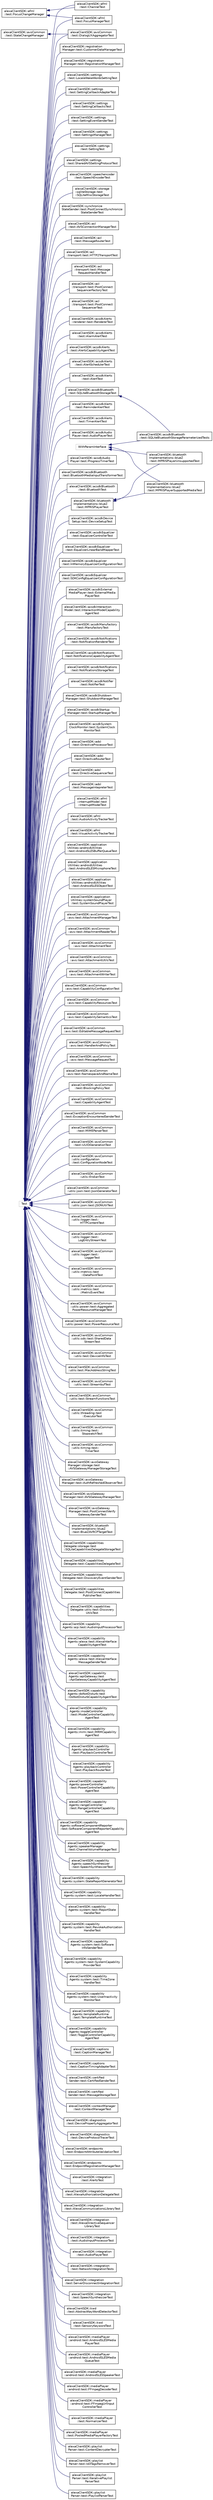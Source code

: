 digraph "Graphical Class Hierarchy"
{
  edge [fontname="Helvetica",fontsize="10",labelfontname="Helvetica",labelfontsize="10"];
  node [fontname="Helvetica",fontsize="10",shape=record];
  rankdir="LR";
  Node888 [label="alexaClientSDK::afml\l::test::FocusChangeManager",height=0.2,width=0.4,color="black", fillcolor="white", style="filled",URL="$classalexa_client_s_d_k_1_1afml_1_1test_1_1_focus_change_manager.html",tooltip="Manages testing focus changes. "];
  Node888 -> Node119 [dir="back",color="midnightblue",fontsize="10",style="solid",fontname="Helvetica"];
  Node119 [label="alexaClientSDK::afml\l::test::ChannelTest",height=0.2,width=0.4,color="black", fillcolor="white", style="filled",URL="$classalexa_client_s_d_k_1_1afml_1_1test_1_1_channel_test.html",tooltip="Test fixture for testing Channel. "];
  Node888 -> Node120 [dir="back",color="midnightblue",fontsize="10",style="solid",fontname="Helvetica"];
  Node120 [label="alexaClientSDK::afml\l::test::FocusManagerTest",height=0.2,width=0.4,color="black", fillcolor="white", style="filled",URL="$classalexa_client_s_d_k_1_1afml_1_1test_1_1_focus_manager_test.html",tooltip="Test fixture for testing FocusManager. "];
  Node308 [label="alexaClientSDK::avsCommon\l::test::StateChangeManager",height=0.2,width=0.4,color="black", fillcolor="white", style="filled",URL="$classalexa_client_s_d_k_1_1avs_common_1_1test_1_1_state_change_manager.html",tooltip="Manages testing state changes. "];
  Node308 -> Node140 [dir="back",color="midnightblue",fontsize="10",style="solid",fontname="Helvetica"];
  Node140 [label="alexaClientSDK::avsCommon\l::test::DialogUXAggregatorTest",height=0.2,width=0.4,color="black", fillcolor="white", style="filled",URL="$classalexa_client_s_d_k_1_1avs_common_1_1test_1_1_dialog_u_x_aggregator_test.html",tooltip="Test fixture for testing DialogUXStateAggregator. "];
  Node79 [label="Test",height=0.2,width=0.4,color="grey75", fillcolor="white", style="filled"];
  Node79 -> Node80 [dir="back",color="midnightblue",fontsize="10",style="solid",fontname="Helvetica"];
  Node80 [label="alexaClientSDK::acl\l::test::AVSConnectionManagerTest",height=0.2,width=0.4,color="black", fillcolor="white", style="filled",URL="$classalexa_client_s_d_k_1_1acl_1_1test_1_1_a_v_s_connection_manager_test.html",tooltip="Test harness for AVSConnectionManager class. "];
  Node79 -> Node81 [dir="back",color="midnightblue",fontsize="10",style="solid",fontname="Helvetica"];
  Node81 [label="alexaClientSDK::acl\l::test::MessageRouterTest",height=0.2,width=0.4,color="black", fillcolor="white", style="filled",URL="$classalexa_client_s_d_k_1_1acl_1_1test_1_1_message_router_test.html"];
  Node79 -> Node82 [dir="back",color="midnightblue",fontsize="10",style="solid",fontname="Helvetica"];
  Node82 [label="alexaClientSDK::acl\l::transport::test::HTTP2TransportTest",height=0.2,width=0.4,color="black", fillcolor="white", style="filled",URL="$classalexa_client_s_d_k_1_1acl_1_1transport_1_1test_1_1_h_t_t_p2_transport_test.html",tooltip="Test harness for HTTP2Transport class. "];
  Node79 -> Node83 [dir="back",color="midnightblue",fontsize="10",style="solid",fontname="Helvetica"];
  Node83 [label="alexaClientSDK::acl\l::transport::test::Message\lRequestHandlerTest",height=0.2,width=0.4,color="black", fillcolor="white", style="filled",URL="$classalexa_client_s_d_k_1_1acl_1_1transport_1_1test_1_1_message_request_handler_test.html"];
  Node79 -> Node84 [dir="back",color="midnightblue",fontsize="10",style="solid",fontname="Helvetica"];
  Node84 [label="alexaClientSDK::acl\l::transport::test::PostConnect\lSequencerFactoryTest",height=0.2,width=0.4,color="black", fillcolor="white", style="filled",URL="$classalexa_client_s_d_k_1_1acl_1_1transport_1_1test_1_1_post_connect_sequencer_factory_test.html"];
  Node79 -> Node85 [dir="back",color="midnightblue",fontsize="10",style="solid",fontname="Helvetica"];
  Node85 [label="alexaClientSDK::acl\l::transport::test::PostConnect\lSequencerTest",height=0.2,width=0.4,color="black", fillcolor="white", style="filled",URL="$classalexa_client_s_d_k_1_1acl_1_1transport_1_1test_1_1_post_connect_sequencer_test.html"];
  Node79 -> Node86 [dir="back",color="midnightblue",fontsize="10",style="solid",fontname="Helvetica"];
  Node86 [label="alexaClientSDK::acsdkAlerts\l::renderer::test::RendererTest",height=0.2,width=0.4,color="black", fillcolor="white", style="filled",URL="$classalexa_client_s_d_k_1_1acsdk_alerts_1_1renderer_1_1test_1_1_renderer_test.html"];
  Node79 -> Node87 [dir="back",color="midnightblue",fontsize="10",style="solid",fontname="Helvetica"];
  Node87 [label="alexaClientSDK::acsdkAlerts\l::test::AlarmAlertTest",height=0.2,width=0.4,color="black", fillcolor="white", style="filled",URL="$classalexa_client_s_d_k_1_1acsdk_alerts_1_1test_1_1_alarm_alert_test.html"];
  Node79 -> Node88 [dir="back",color="midnightblue",fontsize="10",style="solid",fontname="Helvetica"];
  Node88 [label="alexaClientSDK::acsdkAlerts\l::test::AlertsCapabilityAgentTest",height=0.2,width=0.4,color="black", fillcolor="white", style="filled",URL="$classalexa_client_s_d_k_1_1acsdk_alerts_1_1test_1_1_alerts_capability_agent_test.html"];
  Node79 -> Node89 [dir="back",color="midnightblue",fontsize="10",style="solid",fontname="Helvetica"];
  Node89 [label="alexaClientSDK::acsdkAlerts\l::test::AlertSchedulerTest",height=0.2,width=0.4,color="black", fillcolor="white", style="filled",URL="$classalexa_client_s_d_k_1_1acsdk_alerts_1_1test_1_1_alert_scheduler_test.html"];
  Node79 -> Node90 [dir="back",color="midnightblue",fontsize="10",style="solid",fontname="Helvetica"];
  Node90 [label="alexaClientSDK::acsdkAlerts\l::test::AlertTest",height=0.2,width=0.4,color="black", fillcolor="white", style="filled",URL="$classalexa_client_s_d_k_1_1acsdk_alerts_1_1test_1_1_alert_test.html"];
  Node79 -> Node91 [dir="back",color="midnightblue",fontsize="10",style="solid",fontname="Helvetica"];
  Node91 [label="alexaClientSDK::acsdkAlerts\l::test::ReminderAlertTest",height=0.2,width=0.4,color="black", fillcolor="white", style="filled",URL="$classalexa_client_s_d_k_1_1acsdk_alerts_1_1test_1_1_reminder_alert_test.html"];
  Node79 -> Node92 [dir="back",color="midnightblue",fontsize="10",style="solid",fontname="Helvetica"];
  Node92 [label="alexaClientSDK::acsdkAlerts\l::test::TimerAlertTest",height=0.2,width=0.4,color="black", fillcolor="white", style="filled",URL="$classalexa_client_s_d_k_1_1acsdk_alerts_1_1test_1_1_timer_alert_test.html"];
  Node79 -> Node93 [dir="back",color="midnightblue",fontsize="10",style="solid",fontname="Helvetica"];
  Node93 [label="alexaClientSDK::acsdkAudio\lPlayer::test::AudioPlayerTest",height=0.2,width=0.4,color="black", fillcolor="white", style="filled",URL="$classalexa_client_s_d_k_1_1acsdk_audio_player_1_1test_1_1_audio_player_test.html"];
  Node79 -> Node94 [dir="back",color="midnightblue",fontsize="10",style="solid",fontname="Helvetica"];
  Node94 [label="alexaClientSDK::acsdkAudio\lPlayer::test::ProgressTimerTest",height=0.2,width=0.4,color="black", fillcolor="white", style="filled",URL="$classalexa_client_s_d_k_1_1acsdk_audio_player_1_1test_1_1_progress_timer_test.html"];
  Node79 -> Node95 [dir="back",color="midnightblue",fontsize="10",style="solid",fontname="Helvetica"];
  Node95 [label="alexaClientSDK::acsdkBluetooth\l::test::BluetoothMediaInputTransformerTest",height=0.2,width=0.4,color="black", fillcolor="white", style="filled",URL="$classalexa_client_s_d_k_1_1acsdk_bluetooth_1_1test_1_1_bluetooth_media_input_transformer_test.html"];
  Node79 -> Node96 [dir="back",color="midnightblue",fontsize="10",style="solid",fontname="Helvetica"];
  Node96 [label="alexaClientSDK::acsdkBluetooth\l::test::BluetoothTest",height=0.2,width=0.4,color="black", fillcolor="white", style="filled",URL="$classalexa_client_s_d_k_1_1acsdk_bluetooth_1_1test_1_1_bluetooth_test.html"];
  Node79 -> Node97 [dir="back",color="midnightblue",fontsize="10",style="solid",fontname="Helvetica"];
  Node97 [label="alexaClientSDK::acsdkBluetooth\l::test::SQLiteBluetoothStorageTest",height=0.2,width=0.4,color="black", fillcolor="white", style="filled",URL="$classalexa_client_s_d_k_1_1acsdk_bluetooth_1_1test_1_1_s_q_lite_bluetooth_storage_test.html"];
  Node97 -> Node0 [dir="back",color="midnightblue",fontsize="10",style="solid",fontname="Helvetica"];
  Node0 [label="alexaClientSDK::acsdkBluetooth\l::test::SQLiteBluetoothStorageParameterizedTests",height=0.2,width=0.4,color="black", fillcolor="white", style="filled",URL="$classalexa_client_s_d_k_1_1acsdk_bluetooth_1_1test_1_1_s_q_lite_bluetooth_storage_parameterized_tests.html",tooltip="Parameterized tests to test both migrated and newly created databases. "];
  Node79 -> Node98 [dir="back",color="midnightblue",fontsize="10",style="solid",fontname="Helvetica"];
  Node98 [label="alexaClientSDK::acsdkDevice\lSetup::test::DeviceSetupTest",height=0.2,width=0.4,color="black", fillcolor="white", style="filled",URL="$classalexa_client_s_d_k_1_1acsdk_device_setup_1_1test_1_1_device_setup_test.html"];
  Node79 -> Node99 [dir="back",color="midnightblue",fontsize="10",style="solid",fontname="Helvetica"];
  Node99 [label="alexaClientSDK::acsdkEqualizer\l::test::EqualizerControllerTest",height=0.2,width=0.4,color="black", fillcolor="white", style="filled",URL="$classalexa_client_s_d_k_1_1acsdk_equalizer_1_1test_1_1_equalizer_controller_test.html"];
  Node79 -> Node100 [dir="back",color="midnightblue",fontsize="10",style="solid",fontname="Helvetica"];
  Node100 [label="alexaClientSDK::acsdkEqualizer\l::test::EqualizerLinearBandMapperTest",height=0.2,width=0.4,color="black", fillcolor="white", style="filled",URL="$classalexa_client_s_d_k_1_1acsdk_equalizer_1_1test_1_1_equalizer_linear_band_mapper_test.html"];
  Node79 -> Node101 [dir="back",color="midnightblue",fontsize="10",style="solid",fontname="Helvetica"];
  Node101 [label="alexaClientSDK::acsdkEqualizer\l::test::InMemoryEqualizerConfigurationTest",height=0.2,width=0.4,color="black", fillcolor="white", style="filled",URL="$classalexa_client_s_d_k_1_1acsdk_equalizer_1_1test_1_1_in_memory_equalizer_configuration_test.html"];
  Node79 -> Node102 [dir="back",color="midnightblue",fontsize="10",style="solid",fontname="Helvetica"];
  Node102 [label="alexaClientSDK::acsdkEqualizer\l::test::SDKConfigEqualizerConfigurationTest",height=0.2,width=0.4,color="black", fillcolor="white", style="filled",URL="$classalexa_client_s_d_k_1_1acsdk_equalizer_1_1test_1_1_s_d_k_config_equalizer_configuration_test.html"];
  Node79 -> Node103 [dir="back",color="midnightblue",fontsize="10",style="solid",fontname="Helvetica"];
  Node103 [label="alexaClientSDK::acsdkExternal\lMediaPlayer::test::ExternalMedia\lPlayerTest",height=0.2,width=0.4,color="black", fillcolor="white", style="filled",URL="$classalexa_client_s_d_k_1_1acsdk_external_media_player_1_1test_1_1_external_media_player_test.html"];
  Node79 -> Node104 [dir="back",color="midnightblue",fontsize="10",style="solid",fontname="Helvetica"];
  Node104 [label="alexaClientSDK::acsdkInteraction\lModel::test::InteractionModelCapability\lAgentTest",height=0.2,width=0.4,color="black", fillcolor="white", style="filled",URL="$classalexa_client_s_d_k_1_1acsdk_interaction_model_1_1test_1_1_interaction_model_capability_agent_test.html",tooltip="Test harness for InteractionModelCapabilityAgent class. "];
  Node79 -> Node105 [dir="back",color="midnightblue",fontsize="10",style="solid",fontname="Helvetica"];
  Node105 [label="alexaClientSDK::acsdkManufactory\l::test::ManufactoryTest",height=0.2,width=0.4,color="black", fillcolor="white", style="filled",URL="$classalexa_client_s_d_k_1_1acsdk_manufactory_1_1test_1_1_manufactory_test.html"];
  Node79 -> Node106 [dir="back",color="midnightblue",fontsize="10",style="solid",fontname="Helvetica"];
  Node106 [label="alexaClientSDK::acsdkNotifications\l::test::NotificationRendererTest",height=0.2,width=0.4,color="black", fillcolor="white", style="filled",URL="$classalexa_client_s_d_k_1_1acsdk_notifications_1_1test_1_1_notification_renderer_test.html"];
  Node79 -> Node107 [dir="back",color="midnightblue",fontsize="10",style="solid",fontname="Helvetica"];
  Node107 [label="alexaClientSDK::acsdkNotifications\l::test::NotificationsCapabilityAgentTest",height=0.2,width=0.4,color="black", fillcolor="white", style="filled",URL="$classalexa_client_s_d_k_1_1acsdk_notifications_1_1test_1_1_notifications_capability_agent_test.html"];
  Node79 -> Node108 [dir="back",color="midnightblue",fontsize="10",style="solid",fontname="Helvetica"];
  Node108 [label="alexaClientSDK::acsdkNotifications\l::test::NotificationsStorageTest",height=0.2,width=0.4,color="black", fillcolor="white", style="filled",URL="$classalexa_client_s_d_k_1_1acsdk_notifications_1_1test_1_1_notifications_storage_test.html"];
  Node79 -> Node109 [dir="back",color="midnightblue",fontsize="10",style="solid",fontname="Helvetica"];
  Node109 [label="alexaClientSDK::acsdkNotifier\l::test::NotifierTest",height=0.2,width=0.4,color="black", fillcolor="white", style="filled",URL="$classalexa_client_s_d_k_1_1acsdk_notifier_1_1test_1_1_notifier_test.html"];
  Node79 -> Node110 [dir="back",color="midnightblue",fontsize="10",style="solid",fontname="Helvetica"];
  Node110 [label="alexaClientSDK::acsdkShutdown\lManager::test::ShutdownManagerTest",height=0.2,width=0.4,color="black", fillcolor="white", style="filled",URL="$classalexa_client_s_d_k_1_1acsdk_shutdown_manager_1_1test_1_1_shutdown_manager_test.html"];
  Node79 -> Node111 [dir="back",color="midnightblue",fontsize="10",style="solid",fontname="Helvetica"];
  Node111 [label="alexaClientSDK::acsdkStartup\lManager::test::StartupManagerTest",height=0.2,width=0.4,color="black", fillcolor="white", style="filled",URL="$classalexa_client_s_d_k_1_1acsdk_startup_manager_1_1test_1_1_startup_manager_test.html"];
  Node79 -> Node112 [dir="back",color="midnightblue",fontsize="10",style="solid",fontname="Helvetica"];
  Node112 [label="alexaClientSDK::acsdkSystem\lClockMonitor::test::SystemClock\lMonitorTest",height=0.2,width=0.4,color="black", fillcolor="white", style="filled",URL="$classalexa_client_s_d_k_1_1acsdk_system_clock_monitor_1_1test_1_1_system_clock_monitor_test.html"];
  Node79 -> Node113 [dir="back",color="midnightblue",fontsize="10",style="solid",fontname="Helvetica"];
  Node113 [label="alexaClientSDK::adsl\l::test::DirectiveProcessorTest",height=0.2,width=0.4,color="black", fillcolor="white", style="filled",URL="$classalexa_client_s_d_k_1_1adsl_1_1test_1_1_directive_processor_test.html"];
  Node79 -> Node114 [dir="back",color="midnightblue",fontsize="10",style="solid",fontname="Helvetica"];
  Node114 [label="alexaClientSDK::adsl\l::test::DirectiveRouterTest",height=0.2,width=0.4,color="black", fillcolor="white", style="filled",URL="$classalexa_client_s_d_k_1_1adsl_1_1test_1_1_directive_router_test.html"];
  Node79 -> Node115 [dir="back",color="midnightblue",fontsize="10",style="solid",fontname="Helvetica"];
  Node115 [label="alexaClientSDK::adsl\l::test::DirectiveSequencerTest",height=0.2,width=0.4,color="black", fillcolor="white", style="filled",URL="$classalexa_client_s_d_k_1_1adsl_1_1test_1_1_directive_sequencer_test.html",tooltip="DirectiveSequencerTest. "];
  Node79 -> Node116 [dir="back",color="midnightblue",fontsize="10",style="solid",fontname="Helvetica"];
  Node116 [label="alexaClientSDK::adsl\l::test::MessageIntepreterTest",height=0.2,width=0.4,color="black", fillcolor="white", style="filled",URL="$classalexa_client_s_d_k_1_1adsl_1_1test_1_1_message_intepreter_test.html"];
  Node79 -> Node117 [dir="back",color="midnightblue",fontsize="10",style="solid",fontname="Helvetica"];
  Node117 [label="alexaClientSDK::afml\l::interruptModel::test\l::InterruptModelTest",height=0.2,width=0.4,color="black", fillcolor="white", style="filled",URL="$classalexa_client_s_d_k_1_1afml_1_1interrupt_model_1_1test_1_1_interrupt_model_test.html"];
  Node79 -> Node118 [dir="back",color="midnightblue",fontsize="10",style="solid",fontname="Helvetica"];
  Node118 [label="alexaClientSDK::afml\l::test::AudioActivityTrackerTest",height=0.2,width=0.4,color="black", fillcolor="white", style="filled",URL="$classalexa_client_s_d_k_1_1afml_1_1test_1_1_audio_activity_tracker_test.html"];
  Node79 -> Node119 [dir="back",color="midnightblue",fontsize="10",style="solid",fontname="Helvetica"];
  Node79 -> Node120 [dir="back",color="midnightblue",fontsize="10",style="solid",fontname="Helvetica"];
  Node79 -> Node121 [dir="back",color="midnightblue",fontsize="10",style="solid",fontname="Helvetica"];
  Node121 [label="alexaClientSDK::afml\l::test::VisualActivityTrackerTest",height=0.2,width=0.4,color="black", fillcolor="white", style="filled",URL="$classalexa_client_s_d_k_1_1afml_1_1test_1_1_visual_activity_tracker_test.html",tooltip="Test harness for VisualActivityTrackerTest class. "];
  Node79 -> Node122 [dir="back",color="midnightblue",fontsize="10",style="solid",fontname="Helvetica"];
  Node122 [label="alexaClientSDK::application\lUtilities::androidUtilities\l::test::AndroidSLESBufferQueueTest",height=0.2,width=0.4,color="black", fillcolor="white", style="filled",URL="$classalexa_client_s_d_k_1_1application_utilities_1_1android_utilities_1_1test_1_1_android_s_l_e_s_buffer_queue_test.html"];
  Node79 -> Node123 [dir="back",color="midnightblue",fontsize="10",style="solid",fontname="Helvetica"];
  Node123 [label="alexaClientSDK::application\lUtilities::androidUtilities\l::test::AndroidSLESMicrophoneTest",height=0.2,width=0.4,color="black", fillcolor="white", style="filled",URL="$classalexa_client_s_d_k_1_1application_utilities_1_1android_utilities_1_1test_1_1_android_s_l_e_s_microphone_test.html"];
  Node79 -> Node124 [dir="back",color="midnightblue",fontsize="10",style="solid",fontname="Helvetica"];
  Node124 [label="alexaClientSDK::application\lUtilities::androidUtilities\l::test::AndroidSLESObjectTest",height=0.2,width=0.4,color="black", fillcolor="white", style="filled",URL="$classalexa_client_s_d_k_1_1application_utilities_1_1android_utilities_1_1test_1_1_android_s_l_e_s_object_test.html"];
  Node79 -> Node125 [dir="back",color="midnightblue",fontsize="10",style="solid",fontname="Helvetica"];
  Node125 [label="alexaClientSDK::application\lUtilities::systemSoundPlayer\l::test::SystemSoundPlayerTest",height=0.2,width=0.4,color="black", fillcolor="white", style="filled",URL="$classalexa_client_s_d_k_1_1application_utilities_1_1system_sound_player_1_1test_1_1_system_sound_player_test.html",tooltip="SystemSoundPlayerTest unit tests. "];
  Node79 -> Node126 [dir="back",color="midnightblue",fontsize="10",style="solid",fontname="Helvetica"];
  Node126 [label="alexaClientSDK::avsCommon\l::avs::test::AttachmentManagerTest",height=0.2,width=0.4,color="black", fillcolor="white", style="filled",URL="$classalexa_client_s_d_k_1_1avs_common_1_1avs_1_1test_1_1_attachment_manager_test.html"];
  Node79 -> Node127 [dir="back",color="midnightblue",fontsize="10",style="solid",fontname="Helvetica"];
  Node127 [label="alexaClientSDK::avsCommon\l::avs::test::AttachmentReaderTest",height=0.2,width=0.4,color="black", fillcolor="white", style="filled",URL="$classalexa_client_s_d_k_1_1avs_common_1_1avs_1_1test_1_1_attachment_reader_test.html"];
  Node79 -> Node128 [dir="back",color="midnightblue",fontsize="10",style="solid",fontname="Helvetica"];
  Node128 [label="alexaClientSDK::avsCommon\l::avs::test::AttachmentTest",height=0.2,width=0.4,color="black", fillcolor="white", style="filled",URL="$classalexa_client_s_d_k_1_1avs_common_1_1avs_1_1test_1_1_attachment_test.html"];
  Node79 -> Node129 [dir="back",color="midnightblue",fontsize="10",style="solid",fontname="Helvetica"];
  Node129 [label="alexaClientSDK::avsCommon\l::avs::test::AttachmentUtilsTest",height=0.2,width=0.4,color="black", fillcolor="white", style="filled",URL="$classalexa_client_s_d_k_1_1avs_common_1_1avs_1_1test_1_1_attachment_utils_test.html"];
  Node79 -> Node130 [dir="back",color="midnightblue",fontsize="10",style="solid",fontname="Helvetica"];
  Node130 [label="alexaClientSDK::avsCommon\l::avs::test::AttachmentWriterTest",height=0.2,width=0.4,color="black", fillcolor="white", style="filled",URL="$classalexa_client_s_d_k_1_1avs_common_1_1avs_1_1test_1_1_attachment_writer_test.html"];
  Node79 -> Node131 [dir="back",color="midnightblue",fontsize="10",style="solid",fontname="Helvetica"];
  Node131 [label="alexaClientSDK::avsCommon\l::avs::test::CapabilityConfigurationTest",height=0.2,width=0.4,color="black", fillcolor="white", style="filled",URL="$classalexa_client_s_d_k_1_1avs_common_1_1avs_1_1test_1_1_capability_configuration_test.html"];
  Node79 -> Node132 [dir="back",color="midnightblue",fontsize="10",style="solid",fontname="Helvetica"];
  Node132 [label="alexaClientSDK::avsCommon\l::avs::test::CapabilityResourcesTest",height=0.2,width=0.4,color="black", fillcolor="white", style="filled",URL="$classalexa_client_s_d_k_1_1avs_common_1_1avs_1_1test_1_1_capability_resources_test.html"];
  Node79 -> Node133 [dir="back",color="midnightblue",fontsize="10",style="solid",fontname="Helvetica"];
  Node133 [label="alexaClientSDK::avsCommon\l::avs::test::CapabilitySemanticsTest",height=0.2,width=0.4,color="black", fillcolor="white", style="filled",URL="$classalexa_client_s_d_k_1_1avs_common_1_1avs_1_1test_1_1_capability_semantics_test.html"];
  Node79 -> Node134 [dir="back",color="midnightblue",fontsize="10",style="solid",fontname="Helvetica"];
  Node134 [label="alexaClientSDK::avsCommon\l::avs::test::EditableMessageRequestTest",height=0.2,width=0.4,color="black", fillcolor="white", style="filled",URL="$classalexa_client_s_d_k_1_1avs_common_1_1avs_1_1test_1_1_editable_message_request_test.html"];
  Node79 -> Node135 [dir="back",color="midnightblue",fontsize="10",style="solid",fontname="Helvetica"];
  Node135 [label="alexaClientSDK::avsCommon\l::avs::test::HandlerAndPolicyTest",height=0.2,width=0.4,color="black", fillcolor="white", style="filled",URL="$classalexa_client_s_d_k_1_1avs_common_1_1avs_1_1test_1_1_handler_and_policy_test.html"];
  Node79 -> Node136 [dir="back",color="midnightblue",fontsize="10",style="solid",fontname="Helvetica"];
  Node136 [label="alexaClientSDK::avsCommon\l::avs::test::MessageRequestTest",height=0.2,width=0.4,color="black", fillcolor="white", style="filled",URL="$classalexa_client_s_d_k_1_1avs_common_1_1avs_1_1test_1_1_message_request_test.html"];
  Node79 -> Node137 [dir="back",color="midnightblue",fontsize="10",style="solid",fontname="Helvetica"];
  Node137 [label="alexaClientSDK::avsCommon\l::avs::test::NamespaceAndNameTest",height=0.2,width=0.4,color="black", fillcolor="white", style="filled",URL="$classalexa_client_s_d_k_1_1avs_common_1_1avs_1_1test_1_1_namespace_and_name_test.html",tooltip="NamespaceAndNameTest. "];
  Node79 -> Node138 [dir="back",color="midnightblue",fontsize="10",style="solid",fontname="Helvetica"];
  Node138 [label="alexaClientSDK::avsCommon\l::test::BlockingPolicyTest",height=0.2,width=0.4,color="black", fillcolor="white", style="filled",URL="$classalexa_client_s_d_k_1_1avs_common_1_1test_1_1_blocking_policy_test.html"];
  Node79 -> Node139 [dir="back",color="midnightblue",fontsize="10",style="solid",fontname="Helvetica"];
  Node139 [label="alexaClientSDK::avsCommon\l::test::CapabilityAgentTest",height=0.2,width=0.4,color="black", fillcolor="white", style="filled",URL="$classalexa_client_s_d_k_1_1avs_common_1_1test_1_1_capability_agent_test.html"];
  Node79 -> Node140 [dir="back",color="midnightblue",fontsize="10",style="solid",fontname="Helvetica"];
  Node79 -> Node141 [dir="back",color="midnightblue",fontsize="10",style="solid",fontname="Helvetica"];
  Node141 [label="alexaClientSDK::avsCommon\l::test::ExceptionEncounteredSenderTest",height=0.2,width=0.4,color="black", fillcolor="white", style="filled",URL="$classalexa_client_s_d_k_1_1avs_common_1_1test_1_1_exception_encountered_sender_test.html",tooltip="Test harness for ExceptionEncounteredSender class. "];
  Node79 -> Node142 [dir="back",color="midnightblue",fontsize="10",style="solid",fontname="Helvetica"];
  Node142 [label="alexaClientSDK::avsCommon\l::test::MIMEParserTest",height=0.2,width=0.4,color="black", fillcolor="white", style="filled",URL="$classalexa_client_s_d_k_1_1avs_common_1_1test_1_1_m_i_m_e_parser_test.html"];
  Node79 -> Node143 [dir="back",color="midnightblue",fontsize="10",style="solid",fontname="Helvetica"];
  Node143 [label="alexaClientSDK::avsCommon\l::test::UUIDGenerationTest",height=0.2,width=0.4,color="black", fillcolor="white", style="filled",URL="$classalexa_client_s_d_k_1_1avs_common_1_1test_1_1_u_u_i_d_generation_test.html"];
  Node79 -> Node144 [dir="back",color="midnightblue",fontsize="10",style="solid",fontname="Helvetica"];
  Node144 [label="alexaClientSDK::avsCommon\l::utils::configuration\l::test::ConfigurationNodeTest",height=0.2,width=0.4,color="black", fillcolor="white", style="filled",URL="$classalexa_client_s_d_k_1_1avs_common_1_1utils_1_1configuration_1_1test_1_1_configuration_node_test.html"];
  Node79 -> Node145 [dir="back",color="midnightblue",fontsize="10",style="solid",fontname="Helvetica"];
  Node145 [label="alexaClientSDK::avsCommon\l::utils::EndianTest",height=0.2,width=0.4,color="black", fillcolor="white", style="filled",URL="$classalexa_client_s_d_k_1_1avs_common_1_1utils_1_1_endian_test.html"];
  Node79 -> Node146 [dir="back",color="midnightblue",fontsize="10",style="solid",fontname="Helvetica"];
  Node146 [label="alexaClientSDK::avsCommon\l::utils::json::test::JsonGeneratorTest",height=0.2,width=0.4,color="black", fillcolor="white", style="filled",URL="$classalexa_client_s_d_k_1_1avs_common_1_1utils_1_1json_1_1test_1_1_json_generator_test.html"];
  Node79 -> Node147 [dir="back",color="midnightblue",fontsize="10",style="solid",fontname="Helvetica"];
  Node147 [label="alexaClientSDK::avsCommon\l::utils::json::test::JSONUtilTest",height=0.2,width=0.4,color="black", fillcolor="white", style="filled",URL="$classalexa_client_s_d_k_1_1avs_common_1_1utils_1_1json_1_1test_1_1_j_s_o_n_util_test.html",tooltip="Define test fixture for testing AVSMessage. "];
  Node79 -> Node148 [dir="back",color="midnightblue",fontsize="10",style="solid",fontname="Helvetica"];
  Node148 [label="alexaClientSDK::avsCommon\l::utils::logger::test::\lHTTPContentTest",height=0.2,width=0.4,color="black", fillcolor="white", style="filled",URL="$classalexa_client_s_d_k_1_1avs_common_1_1utils_1_1logger_1_1test_1_1_h_t_t_p_content_test.html"];
  Node79 -> Node149 [dir="back",color="midnightblue",fontsize="10",style="solid",fontname="Helvetica"];
  Node149 [label="alexaClientSDK::avsCommon\l::utils::logger::test::\lLogEntryStreamTest",height=0.2,width=0.4,color="black", fillcolor="white", style="filled",URL="$classalexa_client_s_d_k_1_1avs_common_1_1utils_1_1logger_1_1test_1_1_log_entry_stream_test.html"];
  Node79 -> Node150 [dir="back",color="midnightblue",fontsize="10",style="solid",fontname="Helvetica"];
  Node150 [label="alexaClientSDK::avsCommon\l::utils::logger::test::\lLoggerTest",height=0.2,width=0.4,color="black", fillcolor="white", style="filled",URL="$classalexa_client_s_d_k_1_1avs_common_1_1utils_1_1logger_1_1test_1_1_logger_test.html"];
  Node79 -> Node151 [dir="back",color="midnightblue",fontsize="10",style="solid",fontname="Helvetica"];
  Node151 [label="alexaClientSDK::avsCommon\l::utils::metrics::test\l::DataPointTest",height=0.2,width=0.4,color="black", fillcolor="white", style="filled",URL="$classalexa_client_s_d_k_1_1avs_common_1_1utils_1_1metrics_1_1test_1_1_data_point_test.html"];
  Node79 -> Node152 [dir="back",color="midnightblue",fontsize="10",style="solid",fontname="Helvetica"];
  Node152 [label="alexaClientSDK::avsCommon\l::utils::metrics::test\l::MetricEventTest",height=0.2,width=0.4,color="black", fillcolor="white", style="filled",URL="$classalexa_client_s_d_k_1_1avs_common_1_1utils_1_1metrics_1_1test_1_1_metric_event_test.html"];
  Node79 -> Node153 [dir="back",color="midnightblue",fontsize="10",style="solid",fontname="Helvetica"];
  Node153 [label="alexaClientSDK::avsCommon\l::utils::power::test::Aggregated\lPowerResourceManagerTest",height=0.2,width=0.4,color="black", fillcolor="white", style="filled",URL="$classalexa_client_s_d_k_1_1avs_common_1_1utils_1_1power_1_1test_1_1_aggregated_power_resource_manager_test.html"];
  Node79 -> Node154 [dir="back",color="midnightblue",fontsize="10",style="solid",fontname="Helvetica"];
  Node154 [label="alexaClientSDK::avsCommon\l::utils::power::test::PowerResourceTest",height=0.2,width=0.4,color="black", fillcolor="white", style="filled",URL="$classalexa_client_s_d_k_1_1avs_common_1_1utils_1_1power_1_1test_1_1_power_resource_test.html"];
  Node79 -> Node155 [dir="back",color="midnightblue",fontsize="10",style="solid",fontname="Helvetica"];
  Node155 [label="alexaClientSDK::avsCommon\l::utils::sds::test::SharedData\lStreamTest",height=0.2,width=0.4,color="black", fillcolor="white", style="filled",URL="$classalexa_client_s_d_k_1_1avs_common_1_1utils_1_1sds_1_1test_1_1_shared_data_stream_test.html",tooltip="The test harness for the tests below. "];
  Node79 -> Node156 [dir="back",color="midnightblue",fontsize="10",style="solid",fontname="Helvetica"];
  Node156 [label="alexaClientSDK::avsCommon\l::utils::test::DeviceInfoTest",height=0.2,width=0.4,color="black", fillcolor="white", style="filled",URL="$classalexa_client_s_d_k_1_1avs_common_1_1utils_1_1test_1_1_device_info_test.html"];
  Node79 -> Node157 [dir="back",color="midnightblue",fontsize="10",style="solid",fontname="Helvetica"];
  Node157 [label="alexaClientSDK::avsCommon\l::utils::test::MacAddressStringTest",height=0.2,width=0.4,color="black", fillcolor="white", style="filled",URL="$classalexa_client_s_d_k_1_1avs_common_1_1utils_1_1test_1_1_mac_address_string_test.html"];
  Node79 -> Node158 [dir="back",color="midnightblue",fontsize="10",style="solid",fontname="Helvetica"];
  Node158 [label="alexaClientSDK::avsCommon\l::utils::test::StreambufTest",height=0.2,width=0.4,color="black", fillcolor="white", style="filled",URL="$classalexa_client_s_d_k_1_1avs_common_1_1utils_1_1test_1_1_streambuf_test.html"];
  Node79 -> Node159 [dir="back",color="midnightblue",fontsize="10",style="solid",fontname="Helvetica"];
  Node159 [label="alexaClientSDK::avsCommon\l::utils::test::StreamFunctionsTest",height=0.2,width=0.4,color="black", fillcolor="white", style="filled",URL="$classalexa_client_s_d_k_1_1avs_common_1_1utils_1_1test_1_1_stream_functions_test.html"];
  Node79 -> Node160 [dir="back",color="midnightblue",fontsize="10",style="solid",fontname="Helvetica"];
  Node160 [label="alexaClientSDK::avsCommon\l::utils::threading::test\l::ExecutorTest",height=0.2,width=0.4,color="black", fillcolor="white", style="filled",URL="$classalexa_client_s_d_k_1_1avs_common_1_1utils_1_1threading_1_1test_1_1_executor_test.html"];
  Node79 -> Node161 [dir="back",color="midnightblue",fontsize="10",style="solid",fontname="Helvetica"];
  Node161 [label="alexaClientSDK::avsCommon\l::utils::timing::test::\lStopwatchTest",height=0.2,width=0.4,color="black", fillcolor="white", style="filled",URL="$classalexa_client_s_d_k_1_1avs_common_1_1utils_1_1timing_1_1test_1_1_stopwatch_test.html",tooltip="Test harness for Stopwatch class. "];
  Node79 -> Node162 [dir="back",color="midnightblue",fontsize="10",style="solid",fontname="Helvetica"];
  Node162 [label="alexaClientSDK::avsCommon\l::utils::timing::test::\lTimerTest",height=0.2,width=0.4,color="black", fillcolor="white", style="filled",URL="$classalexa_client_s_d_k_1_1avs_common_1_1utils_1_1timing_1_1test_1_1_timer_test.html",tooltip="Test harness for Timer class. "];
  Node79 -> Node163 [dir="back",color="midnightblue",fontsize="10",style="solid",fontname="Helvetica"];
  Node163 [label="alexaClientSDK::avsGateway\lManager::storage::test\l::AVSGatewayManagerStorageTest",height=0.2,width=0.4,color="black", fillcolor="white", style="filled",URL="$classalexa_client_s_d_k_1_1avs_gateway_manager_1_1storage_1_1test_1_1_a_v_s_gateway_manager_storage_test.html"];
  Node79 -> Node164 [dir="back",color="midnightblue",fontsize="10",style="solid",fontname="Helvetica"];
  Node164 [label="alexaClientSDK::avsGateway\lManager::test::AuthRefreshedObserverTest",height=0.2,width=0.4,color="black", fillcolor="white", style="filled",URL="$classalexa_client_s_d_k_1_1avs_gateway_manager_1_1test_1_1_auth_refreshed_observer_test.html"];
  Node79 -> Node165 [dir="back",color="midnightblue",fontsize="10",style="solid",fontname="Helvetica"];
  Node165 [label="alexaClientSDK::avsGateway\lManager::test::AVSGatewayManagerTest",height=0.2,width=0.4,color="black", fillcolor="white", style="filled",URL="$classalexa_client_s_d_k_1_1avs_gateway_manager_1_1test_1_1_a_v_s_gateway_manager_test.html"];
  Node79 -> Node166 [dir="back",color="midnightblue",fontsize="10",style="solid",fontname="Helvetica"];
  Node166 [label="alexaClientSDK::avsGateway\lManager::test::PostConnectVerify\lGatewaySenderTest",height=0.2,width=0.4,color="black", fillcolor="white", style="filled",URL="$classalexa_client_s_d_k_1_1avs_gateway_manager_1_1test_1_1_post_connect_verify_gateway_sender_test.html"];
  Node79 -> Node167 [dir="back",color="midnightblue",fontsize="10",style="solid",fontname="Helvetica"];
  Node167 [label="alexaClientSDK::bluetooth\lImplementations::blueZ\l::test::BlueZAVRCPTargetTest",height=0.2,width=0.4,color="black", fillcolor="white", style="filled",URL="$classalexa_client_s_d_k_1_1bluetooth_implementations_1_1blue_z_1_1test_1_1_blue_z_a_v_r_c_p_target_test.html"];
  Node79 -> Node168 [dir="back",color="midnightblue",fontsize="10",style="solid",fontname="Helvetica"];
  Node168 [label="alexaClientSDK::bluetooth\lImplementations::blueZ\l::test::MPRISPlayerTest",height=0.2,width=0.4,color="black", fillcolor="white", style="filled",URL="$classalexa_client_s_d_k_1_1bluetooth_implementations_1_1blue_z_1_1test_1_1_m_p_r_i_s_player_test.html"];
  Node168 -> Node6 [dir="back",color="midnightblue",fontsize="10",style="solid",fontname="Helvetica"];
  Node6 [label="alexaClientSDK::bluetooth\lImplementations::blueZ\l::test::MPRISPlayerSupportedMediaTest",height=0.2,width=0.4,color="black", fillcolor="white", style="filled",URL="$classalexa_client_s_d_k_1_1bluetooth_implementations_1_1blue_z_1_1test_1_1_m_p_r_i_s_player_supported_media_test.html",tooltip="Parameterized test fixture for supported org.mpris.MediaPlayer2.Player DBus Media Methods..."];
  Node168 -> Node7 [dir="back",color="midnightblue",fontsize="10",style="solid",fontname="Helvetica"];
  Node7 [label="alexaClientSDK::bluetooth\lImplementations::blueZ\l::test::MPRISPlayerUnsupportedTest",height=0.2,width=0.4,color="black", fillcolor="white", style="filled",URL="$classalexa_client_s_d_k_1_1bluetooth_implementations_1_1blue_z_1_1test_1_1_m_p_r_i_s_player_unsupported_test.html",tooltip="Parameterized test fixture for unsupported DBus Media Methods. "];
  Node79 -> Node169 [dir="back",color="midnightblue",fontsize="10",style="solid",fontname="Helvetica"];
  Node169 [label="alexaClientSDK::capabilities\lDelegate::storage::test\l::SQLiteCapabilitiesDelegateStorageTest",height=0.2,width=0.4,color="black", fillcolor="white", style="filled",URL="$classalexa_client_s_d_k_1_1capabilities_delegate_1_1storage_1_1test_1_1_s_q_lite_capabilities_delegate_storage_test.html"];
  Node79 -> Node170 [dir="back",color="midnightblue",fontsize="10",style="solid",fontname="Helvetica"];
  Node170 [label="alexaClientSDK::capabilities\lDelegate::test::CapabilitiesDelegateTest",height=0.2,width=0.4,color="black", fillcolor="white", style="filled",URL="$classalexa_client_s_d_k_1_1capabilities_delegate_1_1test_1_1_capabilities_delegate_test.html"];
  Node79 -> Node171 [dir="back",color="midnightblue",fontsize="10",style="solid",fontname="Helvetica"];
  Node171 [label="alexaClientSDK::capabilities\lDelegate::test::DiscoveryEventSenderTest",height=0.2,width=0.4,color="black", fillcolor="white", style="filled",URL="$classalexa_client_s_d_k_1_1capabilities_delegate_1_1test_1_1_discovery_event_sender_test.html"];
  Node79 -> Node172 [dir="back",color="midnightblue",fontsize="10",style="solid",fontname="Helvetica"];
  Node172 [label="alexaClientSDK::capabilities\lDelegate::test::PostConnectCapabilities\lPublisherTest",height=0.2,width=0.4,color="black", fillcolor="white", style="filled",URL="$classalexa_client_s_d_k_1_1capabilities_delegate_1_1test_1_1_post_connect_capabilities_publisher_test.html"];
  Node79 -> Node173 [dir="back",color="midnightblue",fontsize="10",style="solid",fontname="Helvetica"];
  Node173 [label="alexaClientSDK::capabilities\lDelegate::utils::test::Discovery\lUtilsTest",height=0.2,width=0.4,color="black", fillcolor="white", style="filled",URL="$classalexa_client_s_d_k_1_1capabilities_delegate_1_1utils_1_1test_1_1_discovery_utils_test.html"];
  Node79 -> Node174 [dir="back",color="midnightblue",fontsize="10",style="solid",fontname="Helvetica"];
  Node174 [label="alexaClientSDK::capability\lAgents::aip::test::AudioInputProcessorTest",height=0.2,width=0.4,color="black", fillcolor="white", style="filled",URL="$classalexa_client_s_d_k_1_1capability_agents_1_1aip_1_1test_1_1_audio_input_processor_test.html",tooltip="Test harness for AudioInputProcessor class. "];
  Node79 -> Node175 [dir="back",color="midnightblue",fontsize="10",style="solid",fontname="Helvetica"];
  Node175 [label="alexaClientSDK::capability\lAgents::alexa::test::AlexaInterface\lCapabilityAgentTest",height=0.2,width=0.4,color="black", fillcolor="white", style="filled",URL="$classalexa_client_s_d_k_1_1capability_agents_1_1alexa_1_1test_1_1_alexa_interface_capability_agent_test.html"];
  Node79 -> Node176 [dir="back",color="midnightblue",fontsize="10",style="solid",fontname="Helvetica"];
  Node176 [label="alexaClientSDK::capability\lAgents::alexa::test::AlexaInterface\lMessageSenderTest",height=0.2,width=0.4,color="black", fillcolor="white", style="filled",URL="$classalexa_client_s_d_k_1_1capability_agents_1_1alexa_1_1test_1_1_alexa_interface_message_sender_test.html",tooltip="Test harness for AlexaInterfaceMessageSender class. "];
  Node79 -> Node177 [dir="back",color="midnightblue",fontsize="10",style="solid",fontname="Helvetica"];
  Node177 [label="alexaClientSDK::capability\lAgents::apiGateway::test\l::ApiGatewayCapabilityAgentTest",height=0.2,width=0.4,color="black", fillcolor="white", style="filled",URL="$classalexa_client_s_d_k_1_1capability_agents_1_1api_gateway_1_1test_1_1_api_gateway_capability_agent_test.html"];
  Node79 -> Node178 [dir="back",color="midnightblue",fontsize="10",style="solid",fontname="Helvetica"];
  Node178 [label="alexaClientSDK::capability\lAgents::doNotDisturb::test\l::DoNotDisturbCapabilityAgentTest",height=0.2,width=0.4,color="black", fillcolor="white", style="filled",URL="$classalexa_client_s_d_k_1_1capability_agents_1_1do_not_disturb_1_1test_1_1_do_not_disturb_capability_agent_test.html",tooltip="Test harness for DoNotDisturbCapabilityAgent class. "];
  Node79 -> Node179 [dir="back",color="midnightblue",fontsize="10",style="solid",fontname="Helvetica"];
  Node179 [label="alexaClientSDK::capability\lAgents::modeController\l::test::ModeControllerCapability\lAgentTest",height=0.2,width=0.4,color="black", fillcolor="white", style="filled",URL="$classalexa_client_s_d_k_1_1capability_agents_1_1mode_controller_1_1test_1_1_mode_controller_capability_agent_test.html"];
  Node79 -> Node180 [dir="back",color="midnightblue",fontsize="10",style="solid",fontname="Helvetica"];
  Node180 [label="alexaClientSDK::capability\lAgents::mrm::test::MRMCapability\lAgentTest",height=0.2,width=0.4,color="black", fillcolor="white", style="filled",URL="$classalexa_client_s_d_k_1_1capability_agents_1_1mrm_1_1test_1_1_m_r_m_capability_agent_test.html",tooltip="Test harness for MRMCapabilityAgent class. "];
  Node79 -> Node181 [dir="back",color="midnightblue",fontsize="10",style="solid",fontname="Helvetica"];
  Node181 [label="alexaClientSDK::capability\lAgents::playbackController\l::test::PlaybackControllerTest",height=0.2,width=0.4,color="black", fillcolor="white", style="filled",URL="$classalexa_client_s_d_k_1_1capability_agents_1_1playback_controller_1_1test_1_1_playback_controller_test.html",tooltip="Test harness for StateSynchronizer class. "];
  Node79 -> Node182 [dir="back",color="midnightblue",fontsize="10",style="solid",fontname="Helvetica"];
  Node182 [label="alexaClientSDK::capability\lAgents::playbackController\l::test::PlaybackRouterTest",height=0.2,width=0.4,color="black", fillcolor="white", style="filled",URL="$classalexa_client_s_d_k_1_1capability_agents_1_1playback_controller_1_1test_1_1_playback_router_test.html"];
  Node79 -> Node183 [dir="back",color="midnightblue",fontsize="10",style="solid",fontname="Helvetica"];
  Node183 [label="alexaClientSDK::capability\lAgents::powerController\l::test::PowerControllerCapability\lAgentTest",height=0.2,width=0.4,color="black", fillcolor="white", style="filled",URL="$classalexa_client_s_d_k_1_1capability_agents_1_1power_controller_1_1test_1_1_power_controller_capability_agent_test.html"];
  Node79 -> Node184 [dir="back",color="midnightblue",fontsize="10",style="solid",fontname="Helvetica"];
  Node184 [label="alexaClientSDK::capability\lAgents::rangeController\l::test::RangeControllerCapability\lAgentTest",height=0.2,width=0.4,color="black", fillcolor="white", style="filled",URL="$classalexa_client_s_d_k_1_1capability_agents_1_1range_controller_1_1test_1_1_range_controller_capability_agent_test.html"];
  Node79 -> Node185 [dir="back",color="midnightblue",fontsize="10",style="solid",fontname="Helvetica"];
  Node185 [label="alexaClientSDK::capability\lAgents::softwareComponentReporter\l::test::SoftwareComponentReporterCapability\lAgentTest",height=0.2,width=0.4,color="black", fillcolor="white", style="filled",URL="$classalexa_client_s_d_k_1_1capability_agents_1_1software_component_reporter_1_1test_1_1_software95d22c205ece481ff726970d12260929.html"];
  Node79 -> Node186 [dir="back",color="midnightblue",fontsize="10",style="solid",fontname="Helvetica"];
  Node186 [label="alexaClientSDK::capability\lAgents::speakerManager\l::test::ChannelVolumeManagerTest",height=0.2,width=0.4,color="black", fillcolor="white", style="filled",URL="$classalexa_client_s_d_k_1_1capability_agents_1_1speaker_manager_1_1test_1_1_channel_volume_manager_test.html"];
  Node79 -> Node187 [dir="back",color="midnightblue",fontsize="10",style="solid",fontname="Helvetica"];
  Node187 [label="alexaClientSDK::capability\lAgents::speechSynthesizer\l::test::SpeechSynthesizerTest",height=0.2,width=0.4,color="black", fillcolor="white", style="filled",URL="$classalexa_client_s_d_k_1_1capability_agents_1_1speech_synthesizer_1_1test_1_1_speech_synthesizer_test.html"];
  Node79 -> Node188 [dir="back",color="midnightblue",fontsize="10",style="solid",fontname="Helvetica"];
  Node188 [label="alexaClientSDK::capability\lAgents::system::StateReportGeneratorTest",height=0.2,width=0.4,color="black", fillcolor="white", style="filled",URL="$classalexa_client_s_d_k_1_1capability_agents_1_1system_1_1_state_report_generator_test.html"];
  Node79 -> Node189 [dir="back",color="midnightblue",fontsize="10",style="solid",fontname="Helvetica"];
  Node189 [label="alexaClientSDK::capability\lAgents::system::test::LocaleHandlerTest",height=0.2,width=0.4,color="black", fillcolor="white", style="filled",URL="$classalexa_client_s_d_k_1_1capability_agents_1_1system_1_1test_1_1_locale_handler_test.html"];
  Node79 -> Node190 [dir="back",color="midnightblue",fontsize="10",style="solid",fontname="Helvetica"];
  Node190 [label="alexaClientSDK::capability\lAgents::system::test::ReportState\lHandlerTest",height=0.2,width=0.4,color="black", fillcolor="white", style="filled",URL="$classalexa_client_s_d_k_1_1capability_agents_1_1system_1_1test_1_1_report_state_handler_test.html"];
  Node79 -> Node191 [dir="back",color="midnightblue",fontsize="10",style="solid",fontname="Helvetica"];
  Node191 [label="alexaClientSDK::capability\lAgents::system::test::RevokeAuthorization\lHandlerTest",height=0.2,width=0.4,color="black", fillcolor="white", style="filled",URL="$classalexa_client_s_d_k_1_1capability_agents_1_1system_1_1test_1_1_revoke_authorization_handler_test.html",tooltip="Test harness for RevokeAuthorizationHandler class. "];
  Node79 -> Node192 [dir="back",color="midnightblue",fontsize="10",style="solid",fontname="Helvetica"];
  Node192 [label="alexaClientSDK::capability\lAgents::system::test::Software\lInfoSenderTest",height=0.2,width=0.4,color="black", fillcolor="white", style="filled",URL="$classalexa_client_s_d_k_1_1capability_agents_1_1system_1_1test_1_1_software_info_sender_test.html",tooltip="Test harness for SoftwareInfoSender class. "];
  Node79 -> Node193 [dir="back",color="midnightblue",fontsize="10",style="solid",fontname="Helvetica"];
  Node193 [label="alexaClientSDK::capability\lAgents::system::test::SystemCapability\lProviderTest",height=0.2,width=0.4,color="black", fillcolor="white", style="filled",URL="$classalexa_client_s_d_k_1_1capability_agents_1_1system_1_1test_1_1_system_capability_provider_test.html",tooltip="Test harness for SystemCapabilityProvider. "];
  Node79 -> Node194 [dir="back",color="midnightblue",fontsize="10",style="solid",fontname="Helvetica"];
  Node194 [label="alexaClientSDK::capability\lAgents::system::test::TimeZone\lHandlerTest",height=0.2,width=0.4,color="black", fillcolor="white", style="filled",URL="$classalexa_client_s_d_k_1_1capability_agents_1_1system_1_1test_1_1_time_zone_handler_test.html"];
  Node79 -> Node195 [dir="back",color="midnightblue",fontsize="10",style="solid",fontname="Helvetica"];
  Node195 [label="alexaClientSDK::capability\lAgents::system::test::UserInactivity\lMonitorTest",height=0.2,width=0.4,color="black", fillcolor="white", style="filled",URL="$classalexa_client_s_d_k_1_1capability_agents_1_1system_1_1test_1_1_user_inactivity_monitor_test.html",tooltip="Test harness for UserInactivityMonitor class. "];
  Node79 -> Node196 [dir="back",color="midnightblue",fontsize="10",style="solid",fontname="Helvetica"];
  Node196 [label="alexaClientSDK::capability\lAgents::templateRuntime\l::test::TemplateRuntimeTest",height=0.2,width=0.4,color="black", fillcolor="white", style="filled",URL="$classalexa_client_s_d_k_1_1capability_agents_1_1template_runtime_1_1test_1_1_template_runtime_test.html",tooltip="Test harness for TemplateRuntime class. "];
  Node79 -> Node197 [dir="back",color="midnightblue",fontsize="10",style="solid",fontname="Helvetica"];
  Node197 [label="alexaClientSDK::capability\lAgents::toggleController\l::test::ToggleControllerCapability\lAgentTest",height=0.2,width=0.4,color="black", fillcolor="white", style="filled",URL="$classalexa_client_s_d_k_1_1capability_agents_1_1toggle_controller_1_1test_1_1_toggle_controller_capability_agent_test.html"];
  Node79 -> Node198 [dir="back",color="midnightblue",fontsize="10",style="solid",fontname="Helvetica"];
  Node198 [label="alexaClientSDK::captions\l::test::CaptionManagerTest",height=0.2,width=0.4,color="black", fillcolor="white", style="filled",URL="$classalexa_client_s_d_k_1_1captions_1_1test_1_1_caption_manager_test.html"];
  Node79 -> Node199 [dir="back",color="midnightblue",fontsize="10",style="solid",fontname="Helvetica"];
  Node199 [label="alexaClientSDK::captions\l::test::CaptionTimingAdapterTest",height=0.2,width=0.4,color="black", fillcolor="white", style="filled",URL="$classalexa_client_s_d_k_1_1captions_1_1test_1_1_caption_timing_adapter_test.html"];
  Node79 -> Node200 [dir="back",color="midnightblue",fontsize="10",style="solid",fontname="Helvetica"];
  Node200 [label="alexaClientSDK::certified\lSender::test::CertifiedSenderTest",height=0.2,width=0.4,color="black", fillcolor="white", style="filled",URL="$classalexa_client_s_d_k_1_1certified_sender_1_1test_1_1_certified_sender_test.html"];
  Node79 -> Node201 [dir="back",color="midnightblue",fontsize="10",style="solid",fontname="Helvetica"];
  Node201 [label="alexaClientSDK::certified\lSender::test::MessageStorageTest",height=0.2,width=0.4,color="black", fillcolor="white", style="filled",URL="$classalexa_client_s_d_k_1_1certified_sender_1_1test_1_1_message_storage_test.html"];
  Node79 -> Node202 [dir="back",color="midnightblue",fontsize="10",style="solid",fontname="Helvetica"];
  Node202 [label="alexaClientSDK::contextManager\l::test::ContextManagerTest",height=0.2,width=0.4,color="black", fillcolor="white", style="filled",URL="$classalexa_client_s_d_k_1_1context_manager_1_1test_1_1_context_manager_test.html",tooltip="Context Manager Test. "];
  Node79 -> Node203 [dir="back",color="midnightblue",fontsize="10",style="solid",fontname="Helvetica"];
  Node203 [label="alexaClientSDK::diagnostics\l::test::DevicePropertyAggregatorTest",height=0.2,width=0.4,color="black", fillcolor="white", style="filled",URL="$classalexa_client_s_d_k_1_1diagnostics_1_1test_1_1_device_property_aggregator_test.html"];
  Node79 -> Node204 [dir="back",color="midnightblue",fontsize="10",style="solid",fontname="Helvetica"];
  Node204 [label="alexaClientSDK::diagnostics\l::test::DeviceProtocolTracerTest",height=0.2,width=0.4,color="black", fillcolor="white", style="filled",URL="$classalexa_client_s_d_k_1_1diagnostics_1_1test_1_1_device_protocol_tracer_test.html"];
  Node79 -> Node205 [dir="back",color="midnightblue",fontsize="10",style="solid",fontname="Helvetica"];
  Node205 [label="alexaClientSDK::endpoints\l::test::EndpointAttributeValidationTest",height=0.2,width=0.4,color="black", fillcolor="white", style="filled",URL="$classalexa_client_s_d_k_1_1endpoints_1_1test_1_1_endpoint_attribute_validation_test.html"];
  Node79 -> Node206 [dir="back",color="midnightblue",fontsize="10",style="solid",fontname="Helvetica"];
  Node206 [label="alexaClientSDK::endpoints\l::test::EndpointRegistrationManagerTest",height=0.2,width=0.4,color="black", fillcolor="white", style="filled",URL="$classalexa_client_s_d_k_1_1endpoints_1_1test_1_1_endpoint_registration_manager_test.html"];
  Node79 -> Node207 [dir="back",color="midnightblue",fontsize="10",style="solid",fontname="Helvetica"];
  Node207 [label="alexaClientSDK::integration\l::test::AlertsTest",height=0.2,width=0.4,color="black", fillcolor="white", style="filled",URL="$classalexa_client_s_d_k_1_1integration_1_1test_1_1_alerts_test.html"];
  Node79 -> Node208 [dir="back",color="midnightblue",fontsize="10",style="solid",fontname="Helvetica"];
  Node208 [label="alexaClientSDK::integration\l::test::AlexaAuthorizationDelegateTest",height=0.2,width=0.4,color="black", fillcolor="white", style="filled",URL="$classalexa_client_s_d_k_1_1integration_1_1test_1_1_alexa_authorization_delegate_test.html"];
  Node79 -> Node209 [dir="back",color="midnightblue",fontsize="10",style="solid",fontname="Helvetica"];
  Node209 [label="alexaClientSDK::integration\l::test::AlexaCommunicationsLibraryTest",height=0.2,width=0.4,color="black", fillcolor="white", style="filled",URL="$classalexa_client_s_d_k_1_1integration_1_1test_1_1_alexa_communications_library_test.html"];
  Node79 -> Node210 [dir="back",color="midnightblue",fontsize="10",style="solid",fontname="Helvetica"];
  Node210 [label="alexaClientSDK::integration\l::test::AlexaDirectiveSequencer\lLibraryTest",height=0.2,width=0.4,color="black", fillcolor="white", style="filled",URL="$classalexa_client_s_d_k_1_1integration_1_1test_1_1_alexa_directive_sequencer_library_test.html"];
  Node79 -> Node211 [dir="back",color="midnightblue",fontsize="10",style="solid",fontname="Helvetica"];
  Node211 [label="alexaClientSDK::integration\l::test::AudioInputProcessorTest",height=0.2,width=0.4,color="black", fillcolor="white", style="filled",URL="$classalexa_client_s_d_k_1_1integration_1_1test_1_1_audio_input_processor_test.html"];
  Node79 -> Node212 [dir="back",color="midnightblue",fontsize="10",style="solid",fontname="Helvetica"];
  Node212 [label="alexaClientSDK::integration\l::test::AudioPlayerTest",height=0.2,width=0.4,color="black", fillcolor="white", style="filled",URL="$classalexa_client_s_d_k_1_1integration_1_1test_1_1_audio_player_test.html"];
  Node79 -> Node213 [dir="back",color="midnightblue",fontsize="10",style="solid",fontname="Helvetica"];
  Node213 [label="alexaClientSDK::integration\l::test::NetworkIntegrationTests",height=0.2,width=0.4,color="black", fillcolor="white", style="filled",URL="$classalexa_client_s_d_k_1_1integration_1_1test_1_1_network_integration_tests.html"];
  Node79 -> Node214 [dir="back",color="midnightblue",fontsize="10",style="solid",fontname="Helvetica"];
  Node214 [label="alexaClientSDK::integration\l::test::ServerDisconnectIntegrationTest",height=0.2,width=0.4,color="black", fillcolor="white", style="filled",URL="$classalexa_client_s_d_k_1_1integration_1_1test_1_1_server_disconnect_integration_test.html"];
  Node79 -> Node215 [dir="back",color="midnightblue",fontsize="10",style="solid",fontname="Helvetica"];
  Node215 [label="alexaClientSDK::integration\l::test::SpeechSynthesizerTest",height=0.2,width=0.4,color="black", fillcolor="white", style="filled",URL="$classalexa_client_s_d_k_1_1integration_1_1test_1_1_speech_synthesizer_test.html"];
  Node79 -> Node216 [dir="back",color="midnightblue",fontsize="10",style="solid",fontname="Helvetica"];
  Node216 [label="alexaClientSDK::kwd\l::test::AbstractKeyWordDetectorTest",height=0.2,width=0.4,color="black", fillcolor="white", style="filled",URL="$classalexa_client_s_d_k_1_1kwd_1_1test_1_1_abstract_key_word_detector_test.html"];
  Node79 -> Node217 [dir="back",color="midnightblue",fontsize="10",style="solid",fontname="Helvetica"];
  Node217 [label="alexaClientSDK::kwd\l::test::SensoryKeywordTest",height=0.2,width=0.4,color="black", fillcolor="white", style="filled",URL="$classalexa_client_s_d_k_1_1kwd_1_1test_1_1_sensory_keyword_test.html"];
  Node79 -> Node218 [dir="back",color="midnightblue",fontsize="10",style="solid",fontname="Helvetica"];
  Node218 [label="alexaClientSDK::mediaPlayer\l::android::test::AndroidSLESMedia\lPlayerTest",height=0.2,width=0.4,color="black", fillcolor="white", style="filled",URL="$classalexa_client_s_d_k_1_1media_player_1_1android_1_1test_1_1_android_s_l_e_s_media_player_test.html"];
  Node79 -> Node219 [dir="back",color="midnightblue",fontsize="10",style="solid",fontname="Helvetica"];
  Node219 [label="alexaClientSDK::mediaPlayer\l::android::test::AndroidSLESMedia\lQueueTest",height=0.2,width=0.4,color="black", fillcolor="white", style="filled",URL="$classalexa_client_s_d_k_1_1media_player_1_1android_1_1test_1_1_android_s_l_e_s_media_queue_test.html"];
  Node79 -> Node220 [dir="back",color="midnightblue",fontsize="10",style="solid",fontname="Helvetica"];
  Node220 [label="alexaClientSDK::mediaPlayer\l::android::test::AndroidSLESSpeakerTest",height=0.2,width=0.4,color="black", fillcolor="white", style="filled",URL="$classalexa_client_s_d_k_1_1media_player_1_1android_1_1test_1_1_android_s_l_e_s_speaker_test.html"];
  Node79 -> Node221 [dir="back",color="midnightblue",fontsize="10",style="solid",fontname="Helvetica"];
  Node221 [label="alexaClientSDK::mediaPlayer\l::android::test::FFmpegDecoderTest",height=0.2,width=0.4,color="black", fillcolor="white", style="filled",URL="$classalexa_client_s_d_k_1_1media_player_1_1android_1_1test_1_1_f_fmpeg_decoder_test.html"];
  Node79 -> Node222 [dir="back",color="midnightblue",fontsize="10",style="solid",fontname="Helvetica"];
  Node222 [label="alexaClientSDK::mediaPlayer\l::android::test::FFmpegUrlInput\lControllerTest",height=0.2,width=0.4,color="black", fillcolor="white", style="filled",URL="$classalexa_client_s_d_k_1_1media_player_1_1android_1_1test_1_1_f_fmpeg_url_input_controller_test.html"];
  Node79 -> Node223 [dir="back",color="midnightblue",fontsize="10",style="solid",fontname="Helvetica"];
  Node223 [label="alexaClientSDK::mediaPlayer\l::test::NormalizerTest",height=0.2,width=0.4,color="black", fillcolor="white", style="filled",URL="$classalexa_client_s_d_k_1_1media_player_1_1test_1_1_normalizer_test.html"];
  Node79 -> Node224 [dir="back",color="midnightblue",fontsize="10",style="solid",fontname="Helvetica"];
  Node224 [label="alexaClientSDK::mediaPlayer\l::test::PooledMediaPlayerFactoryTest",height=0.2,width=0.4,color="black", fillcolor="white", style="filled",URL="$classalexa_client_s_d_k_1_1media_player_1_1test_1_1_pooled_media_player_factory_test.html"];
  Node79 -> Node225 [dir="back",color="midnightblue",fontsize="10",style="solid",fontname="Helvetica"];
  Node225 [label="alexaClientSDK::playlist\lParser::test::ContentDecrypterTest",height=0.2,width=0.4,color="black", fillcolor="white", style="filled",URL="$classalexa_client_s_d_k_1_1playlist_parser_1_1test_1_1_content_decrypter_test.html",tooltip="Test class for ContentDecrypter class. "];
  Node79 -> Node226 [dir="back",color="midnightblue",fontsize="10",style="solid",fontname="Helvetica"];
  Node226 [label="alexaClientSDK::playlist\lParser::test::Id3TagsRemoverTest",height=0.2,width=0.4,color="black", fillcolor="white", style="filled",URL="$classalexa_client_s_d_k_1_1playlist_parser_1_1test_1_1_id3_tags_remover_test.html",tooltip="Test class for Id3TagsRemoverTest class. "];
  Node79 -> Node227 [dir="back",color="midnightblue",fontsize="10",style="solid",fontname="Helvetica"];
  Node227 [label="alexaClientSDK::playlist\lParser::test::IterativePlaylist\lParserTest",height=0.2,width=0.4,color="black", fillcolor="white", style="filled",URL="$classalexa_client_s_d_k_1_1playlist_parser_1_1test_1_1_iterative_playlist_parser_test.html"];
  Node79 -> Node228 [dir="back",color="midnightblue",fontsize="10",style="solid",fontname="Helvetica"];
  Node228 [label="alexaClientSDK::playlist\lParser::test::PlaylistParserTest",height=0.2,width=0.4,color="black", fillcolor="white", style="filled",URL="$classalexa_client_s_d_k_1_1playlist_parser_1_1test_1_1_playlist_parser_test.html"];
  Node79 -> Node229 [dir="back",color="midnightblue",fontsize="10",style="solid",fontname="Helvetica"];
  Node229 [label="alexaClientSDK::registration\lManager::test::CustomerDataManagerTest",height=0.2,width=0.4,color="black", fillcolor="white", style="filled",URL="$classalexa_client_s_d_k_1_1registration_manager_1_1test_1_1_customer_data_manager_test.html"];
  Node79 -> Node230 [dir="back",color="midnightblue",fontsize="10",style="solid",fontname="Helvetica"];
  Node230 [label="alexaClientSDK::registration\lManager::test::RegistrationManagerTest",height=0.2,width=0.4,color="black", fillcolor="white", style="filled",URL="$classalexa_client_s_d_k_1_1registration_manager_1_1test_1_1_registration_manager_test.html"];
  Node79 -> Node231 [dir="back",color="midnightblue",fontsize="10",style="solid",fontname="Helvetica"];
  Node231 [label="alexaClientSDK::settings\l::test::LocaleWakeWordsSettingTest",height=0.2,width=0.4,color="black", fillcolor="white", style="filled",URL="$classalexa_client_s_d_k_1_1settings_1_1test_1_1_locale_wake_words_setting_test.html"];
  Node79 -> Node232 [dir="back",color="midnightblue",fontsize="10",style="solid",fontname="Helvetica"];
  Node232 [label="alexaClientSDK::settings\l::test::SettingCallbackAdapterTest",height=0.2,width=0.4,color="black", fillcolor="white", style="filled",URL="$classalexa_client_s_d_k_1_1settings_1_1test_1_1_setting_callback_adapter_test.html"];
  Node79 -> Node233 [dir="back",color="midnightblue",fontsize="10",style="solid",fontname="Helvetica"];
  Node233 [label="alexaClientSDK::settings\l::test::SettingCallbacksTest",height=0.2,width=0.4,color="black", fillcolor="white", style="filled",URL="$classalexa_client_s_d_k_1_1settings_1_1test_1_1_setting_callbacks_test.html"];
  Node79 -> Node234 [dir="back",color="midnightblue",fontsize="10",style="solid",fontname="Helvetica"];
  Node234 [label="alexaClientSDK::settings\l::test::SettingEventSenderTest",height=0.2,width=0.4,color="black", fillcolor="white", style="filled",URL="$classalexa_client_s_d_k_1_1settings_1_1test_1_1_setting_event_sender_test.html"];
  Node79 -> Node235 [dir="back",color="midnightblue",fontsize="10",style="solid",fontname="Helvetica"];
  Node235 [label="alexaClientSDK::settings\l::test::SettingsManagerTest",height=0.2,width=0.4,color="black", fillcolor="white", style="filled",URL="$classalexa_client_s_d_k_1_1settings_1_1test_1_1_settings_manager_test.html",tooltip="Test class. "];
  Node79 -> Node236 [dir="back",color="midnightblue",fontsize="10",style="solid",fontname="Helvetica"];
  Node236 [label="alexaClientSDK::settings\l::test::SettingTest",height=0.2,width=0.4,color="black", fillcolor="white", style="filled",URL="$classalexa_client_s_d_k_1_1settings_1_1test_1_1_setting_test.html"];
  Node79 -> Node237 [dir="back",color="midnightblue",fontsize="10",style="solid",fontname="Helvetica"];
  Node237 [label="alexaClientSDK::settings\l::test::SharedAVSSettingProtocolTest",height=0.2,width=0.4,color="black", fillcolor="white", style="filled",URL="$classalexa_client_s_d_k_1_1settings_1_1test_1_1_shared_a_v_s_setting_protocol_test.html"];
  Node79 -> Node238 [dir="back",color="midnightblue",fontsize="10",style="solid",fontname="Helvetica"];
  Node238 [label="alexaClientSDK::speechencoder\l::test::SpeechEncoderTest",height=0.2,width=0.4,color="black", fillcolor="white", style="filled",URL="$classalexa_client_s_d_k_1_1speechencoder_1_1test_1_1_speech_encoder_test.html"];
  Node79 -> Node239 [dir="back",color="midnightblue",fontsize="10",style="solid",fontname="Helvetica"];
  Node239 [label="alexaClientSDK::storage\l::sqliteStorage::test\l::SQLiteMiscStorageTest",height=0.2,width=0.4,color="black", fillcolor="white", style="filled",URL="$classalexa_client_s_d_k_1_1storage_1_1sqlite_storage_1_1test_1_1_s_q_lite_misc_storage_test.html"];
  Node79 -> Node240 [dir="back",color="midnightblue",fontsize="10",style="solid",fontname="Helvetica"];
  Node240 [label="alexaClientSDK::synchronize\lStateSender::test::PostConnectSynchronize\lStateSenderTest",height=0.2,width=0.4,color="black", fillcolor="white", style="filled",URL="$classalexa_client_s_d_k_1_1synchronize_state_sender_1_1test_1_1_post_connect_synchronize_state_sender_test.html"];
  Node4 [label="WithParamInterface",height=0.2,width=0.4,color="grey75", fillcolor="white", style="filled"];
  Node4 -> Node0 [dir="back",color="midnightblue",fontsize="10",style="solid",fontname="Helvetica"];
  Node4 -> Node6 [dir="back",color="midnightblue",fontsize="10",style="solid",fontname="Helvetica"];
  Node4 -> Node7 [dir="back",color="midnightblue",fontsize="10",style="solid",fontname="Helvetica"];
}
